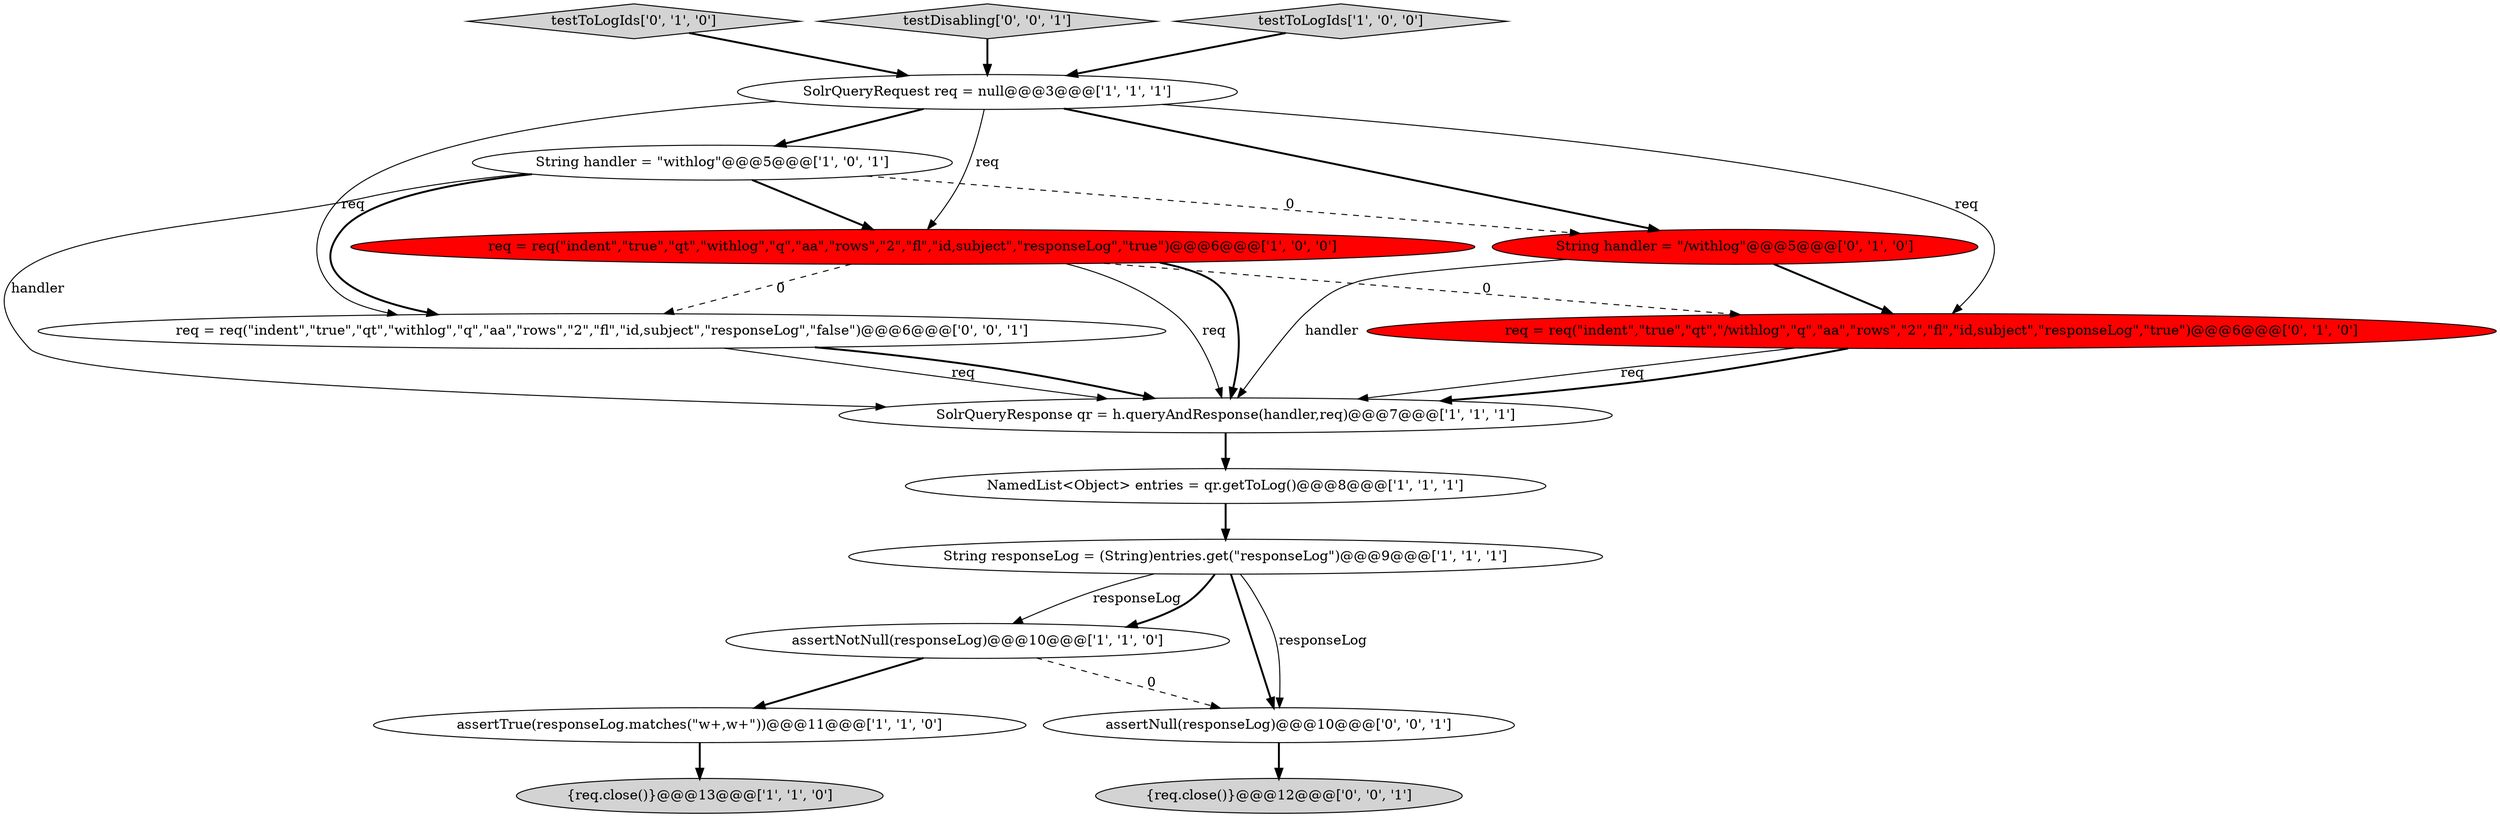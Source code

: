 digraph {
8 [style = filled, label = "SolrQueryResponse qr = h.queryAndResponse(handler,req)@@@7@@@['1', '1', '1']", fillcolor = white, shape = ellipse image = "AAA0AAABBB1BBB"];
6 [style = filled, label = "NamedList<Object> entries = qr.getToLog()@@@8@@@['1', '1', '1']", fillcolor = white, shape = ellipse image = "AAA0AAABBB1BBB"];
10 [style = filled, label = "testToLogIds['0', '1', '0']", fillcolor = lightgray, shape = diamond image = "AAA0AAABBB2BBB"];
1 [style = filled, label = "String handler = \"withlog\"@@@5@@@['1', '0', '1']", fillcolor = white, shape = ellipse image = "AAA0AAABBB1BBB"];
2 [style = filled, label = "assertNotNull(responseLog)@@@10@@@['1', '1', '0']", fillcolor = white, shape = ellipse image = "AAA0AAABBB1BBB"];
16 [style = filled, label = "testDisabling['0', '0', '1']", fillcolor = lightgray, shape = diamond image = "AAA0AAABBB3BBB"];
4 [style = filled, label = "String responseLog = (String)entries.get(\"responseLog\")@@@9@@@['1', '1', '1']", fillcolor = white, shape = ellipse image = "AAA0AAABBB1BBB"];
3 [style = filled, label = "SolrQueryRequest req = null@@@3@@@['1', '1', '1']", fillcolor = white, shape = ellipse image = "AAA0AAABBB1BBB"];
9 [style = filled, label = "testToLogIds['1', '0', '0']", fillcolor = lightgray, shape = diamond image = "AAA0AAABBB1BBB"];
15 [style = filled, label = "req = req(\"indent\",\"true\",\"qt\",\"withlog\",\"q\",\"aa\",\"rows\",\"2\",\"fl\",\"id,subject\",\"responseLog\",\"false\")@@@6@@@['0', '0', '1']", fillcolor = white, shape = ellipse image = "AAA0AAABBB3BBB"];
12 [style = filled, label = "req = req(\"indent\",\"true\",\"qt\",\"/withlog\",\"q\",\"aa\",\"rows\",\"2\",\"fl\",\"id,subject\",\"responseLog\",\"true\")@@@6@@@['0', '1', '0']", fillcolor = red, shape = ellipse image = "AAA1AAABBB2BBB"];
13 [style = filled, label = "{req.close()}@@@12@@@['0', '0', '1']", fillcolor = lightgray, shape = ellipse image = "AAA0AAABBB3BBB"];
14 [style = filled, label = "assertNull(responseLog)@@@10@@@['0', '0', '1']", fillcolor = white, shape = ellipse image = "AAA0AAABBB3BBB"];
7 [style = filled, label = "assertTrue(responseLog.matches(\"\w+,\w+\"))@@@11@@@['1', '1', '0']", fillcolor = white, shape = ellipse image = "AAA0AAABBB1BBB"];
11 [style = filled, label = "String handler = \"/withlog\"@@@5@@@['0', '1', '0']", fillcolor = red, shape = ellipse image = "AAA1AAABBB2BBB"];
0 [style = filled, label = "{req.close()}@@@13@@@['1', '1', '0']", fillcolor = lightgray, shape = ellipse image = "AAA0AAABBB1BBB"];
5 [style = filled, label = "req = req(\"indent\",\"true\",\"qt\",\"withlog\",\"q\",\"aa\",\"rows\",\"2\",\"fl\",\"id,subject\",\"responseLog\",\"true\")@@@6@@@['1', '0', '0']", fillcolor = red, shape = ellipse image = "AAA1AAABBB1BBB"];
1->5 [style = bold, label=""];
16->3 [style = bold, label=""];
5->8 [style = bold, label=""];
4->14 [style = bold, label=""];
5->12 [style = dashed, label="0"];
3->1 [style = bold, label=""];
5->8 [style = solid, label="req"];
1->15 [style = bold, label=""];
4->2 [style = solid, label="responseLog"];
3->11 [style = bold, label=""];
12->8 [style = solid, label="req"];
10->3 [style = bold, label=""];
8->6 [style = bold, label=""];
7->0 [style = bold, label=""];
11->12 [style = bold, label=""];
4->2 [style = bold, label=""];
11->8 [style = solid, label="handler"];
1->8 [style = solid, label="handler"];
3->5 [style = solid, label="req"];
3->15 [style = solid, label="req"];
3->12 [style = solid, label="req"];
6->4 [style = bold, label=""];
15->8 [style = solid, label="req"];
2->14 [style = dashed, label="0"];
12->8 [style = bold, label=""];
1->11 [style = dashed, label="0"];
9->3 [style = bold, label=""];
2->7 [style = bold, label=""];
14->13 [style = bold, label=""];
4->14 [style = solid, label="responseLog"];
5->15 [style = dashed, label="0"];
15->8 [style = bold, label=""];
}
